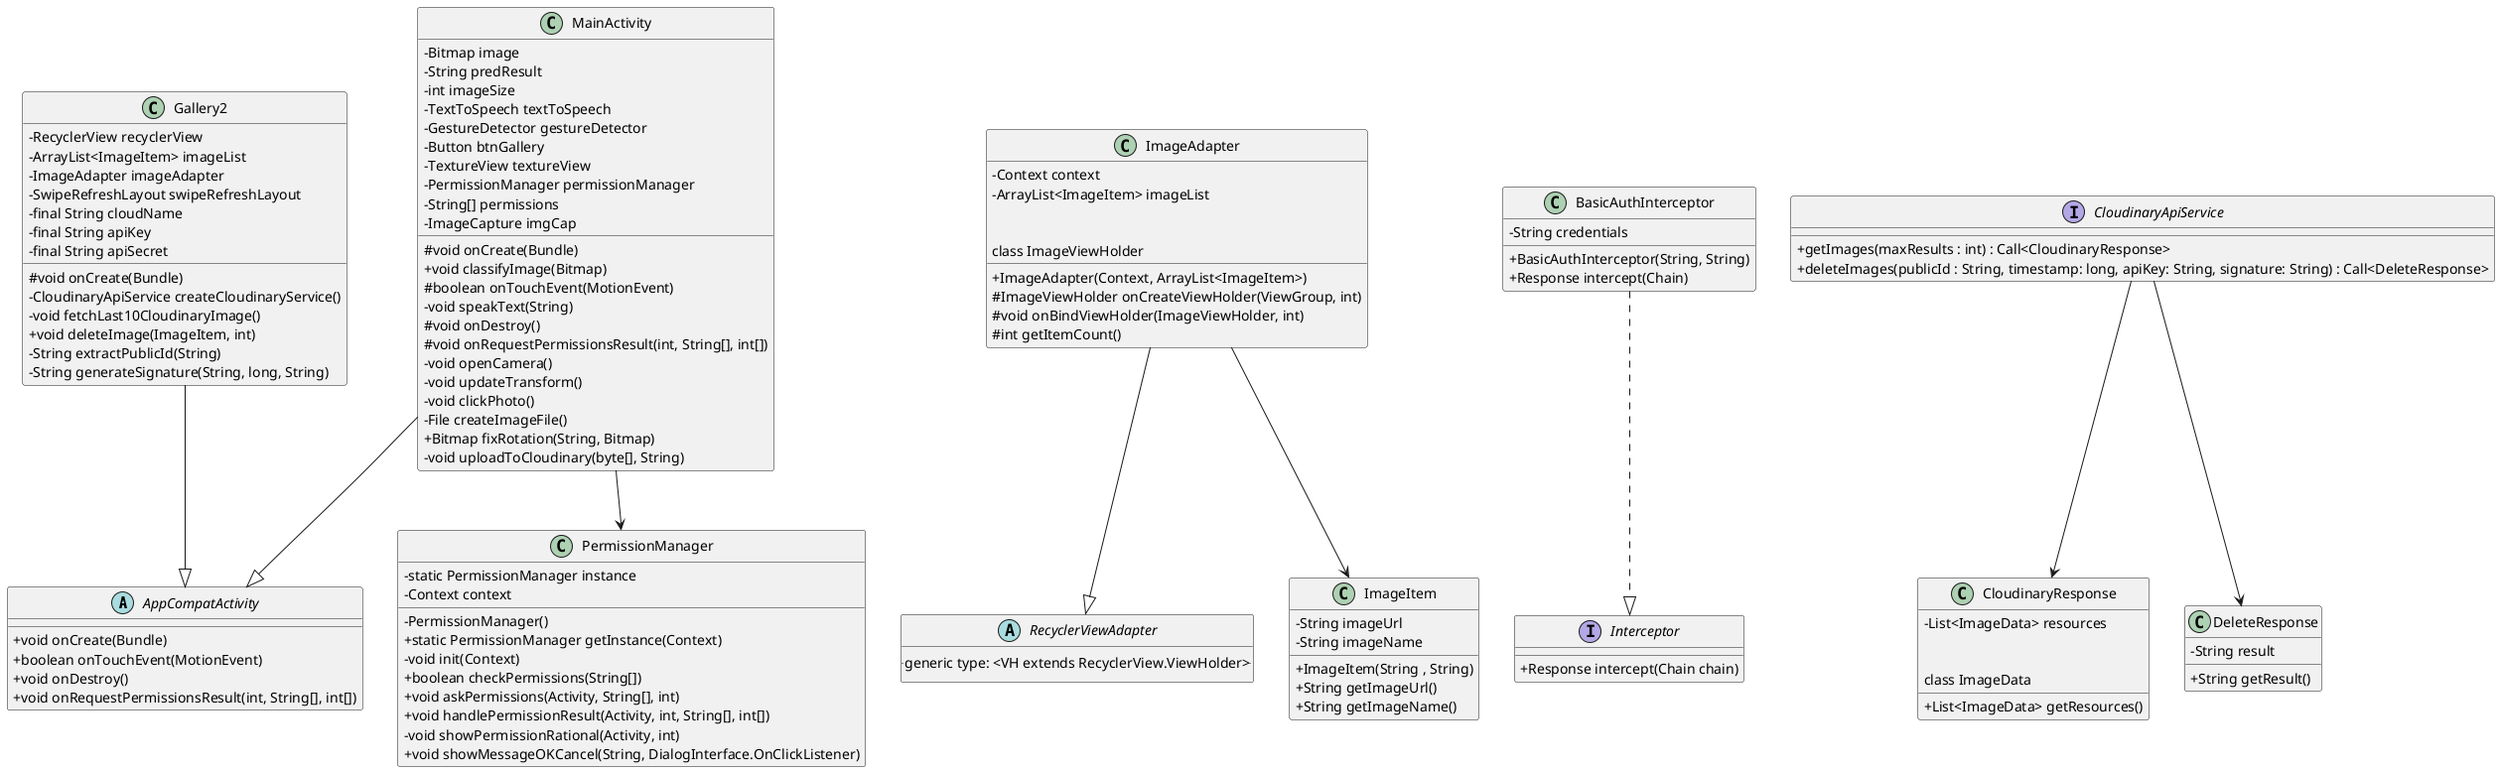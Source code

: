 @startuml

skinparam classAttributeIconSize 0

' Define Android base classes
abstract class AppCompatActivity {
    + void onCreate(Bundle)
    + boolean onTouchEvent(MotionEvent)
    + void onDestroy()
    + void onRequestPermissionsResult(int, String[], int[])
}

abstract class RecyclerViewAdapter {
    ..generic type: <VH extends RecyclerView.ViewHolder>..
}

' MainActivity
class MainActivity {
    - Bitmap image
    - String predResult
    - int imageSize
    - TextToSpeech textToSpeech
    - GestureDetector gestureDetector
    - Button btnGallery
    - TextureView textureView
    - PermissionManager permissionManager
    - String[] permissions
    - ImageCapture imgCap

    # void onCreate(Bundle)
    + void classifyImage(Bitmap)
    # boolean onTouchEvent(MotionEvent)
    - void speakText(String)
    # void onDestroy()
    # void onRequestPermissionsResult(int, String[], int[])
    - void openCamera()
    - void updateTransform()
    - void clickPhoto()
    - File createImageFile()
    + Bitmap fixRotation(String, Bitmap)
    - void uploadToCloudinary(byte[], String)
}

MainActivity --|> AppCompatActivity

' Gallery2
class Gallery2 {
    - RecyclerView recyclerView
    - ArrayList<ImageItem> imageList
    - ImageAdapter imageAdapter
    - SwipeRefreshLayout swipeRefreshLayout
    - final String cloudName
    - final String apiKey
    - final String apiSecret

    # void onCreate(Bundle)
    - CloudinaryApiService createCloudinaryService()
    - void fetchLast10CloudinaryImage()
    + void deleteImage(ImageItem, int)
    - String extractPublicId(String)
    - String generateSignature(String, long, String)

}

Gallery2 --|> AppCompatActivity

' ImageItem
class ImageItem {
    - String imageUrl
    - String imageName

    + ImageItem(String , String)
    + String getImageUrl()
    + String getImageName()
}


' ImageAdapter
class ImageAdapter {
    - Context context
    - ArrayList<ImageItem> imageList

    + ImageAdapter(Context, ArrayList<ImageItem>)
    # ImageViewHolder onCreateViewHolder(ViewGroup, int)
    # void onBindViewHolder(ImageViewHolder, int)
    # int getItemCount()

    class ImageViewHolder
}

ImageAdapter --|> RecyclerViewAdapter
ImageAdapter --> ImageItem
ImageAdapter --> ImageAdapter.ImageViewHolder



' PermissionManager
class PermissionManager {
    - static PermissionManager instance
    - Context context

    - PermissionManager()
    + static PermissionManager getInstance(Context)
    - void init(Context)
    + boolean checkPermissions(String[])
    + void askPermissions(Activity, String[], int)
    + void handlePermissionResult(Activity, int, String[], int[])
    - void showPermissionRational(Activity, int)
    + void showMessageOKCancel(String, DialogInterface.OnClickListener)
}

MainActivity --> PermissionManager


' Interceptor Interface
interface Interceptor {
    + Response intercept(Chain chain)
}


' BasicAuthInterceptor
class BasicAuthInterceptor {
    - String credentials

    + BasicAuthInterceptor(String, String)
    + Response intercept(Chain)
}

BasicAuthInterceptor ..|> Interceptor


' CloudinaryResponse
class CloudinaryResponse {
    - List<ImageData> resources

    + List<ImageData> getResources()

    class ImageData

}

CloudinaryResponse --> CloudinaryResponse.ImageData

' DeleteResponse
class DeleteResponse {
    - String result

    + String getResult()
}

' CloudinaryApiService
interface CloudinaryApiService {

    + getImages(maxResults : int) : Call<CloudinaryResponse>
    + deleteImages(publicId : String, timestamp: long, apiKey: String, signature: String) : Call<DeleteResponse>
}

CloudinaryApiService --> CloudinaryResponse
CloudinaryApiService --> DeleteResponse


@enduml

